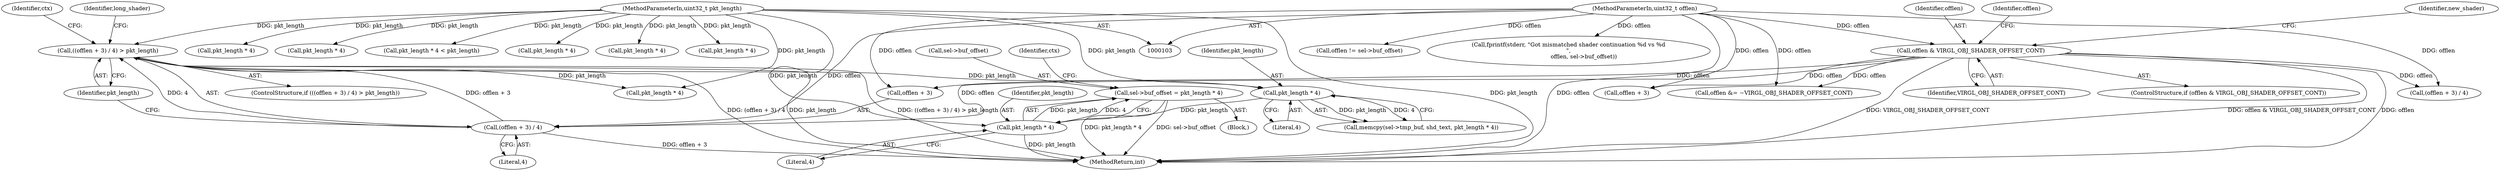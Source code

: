 digraph "0_virglrenderer_93761787b29f37fa627dea9082cdfc1a1ec608d6@pointer" {
"1000238" [label="(Call,sel->buf_offset = pkt_length * 4)"];
"1000242" [label="(Call,pkt_length * 4)"];
"1000235" [label="(Call,pkt_length * 4)"];
"1000146" [label="(Call,((offlen + 3) / 4) > pkt_length)"];
"1000147" [label="(Call,(offlen + 3) / 4)"];
"1000138" [label="(Call,offlen & VIRGL_OBJ_SHADER_OFFSET_CONT)"];
"1000108" [label="(MethodParameterIn,uint32_t offlen)"];
"1000111" [label="(MethodParameterIn,uint32_t pkt_length)"];
"1000111" [label="(MethodParameterIn,uint32_t pkt_length)"];
"1000249" [label="(Identifier,ctx)"];
"1000235" [label="(Call,pkt_length * 4)"];
"1000244" [label="(Literal,4)"];
"1000238" [label="(Call,sel->buf_offset = pkt_length * 4)"];
"1000145" [label="(ControlStructure,if (((offlen + 3) / 4) > pkt_length))"];
"1000142" [label="(Identifier,new_shader)"];
"1000206" [label="(Call,(offlen + 3) / 4)"];
"1000237" [label="(Literal,4)"];
"1000154" [label="(Identifier,long_shader)"];
"1000355" [label="(Call,pkt_length * 4)"];
"1000306" [label="(Call,pkt_length * 4)"];
"1000481" [label="(MethodReturn,int)"];
"1000152" [label="(Identifier,pkt_length)"];
"1000200" [label="(Block,)"];
"1000147" [label="(Call,(offlen + 3) / 4)"];
"1000341" [label="(Call,pkt_length * 4)"];
"1000243" [label="(Identifier,pkt_length)"];
"1000242" [label="(Call,pkt_length * 4)"];
"1000138" [label="(Call,offlen & VIRGL_OBJ_SHADER_OFFSET_CONT)"];
"1000230" [label="(Call,memcpy(sel->tmp_buf, shd_text, pkt_length * 4))"];
"1000282" [label="(Call,offlen &= ~VIRGL_OBJ_SHADER_OFFSET_CONT)"];
"1000151" [label="(Literal,4)"];
"1000140" [label="(Identifier,VIRGL_OBJ_SHADER_OFFSET_CONT)"];
"1000139" [label="(Identifier,offlen)"];
"1000137" [label="(ControlStructure,if (offlen & VIRGL_OBJ_SHADER_OFFSET_CONT))"];
"1000207" [label="(Call,offlen + 3)"];
"1000286" [label="(Call,offlen != sel->buf_offset)"];
"1000108" [label="(MethodParameterIn,uint32_t offlen)"];
"1000148" [label="(Call,offlen + 3)"];
"1000313" [label="(Call,pkt_length * 4)"];
"1000292" [label="(Call,fprintf(stderr, \"Got mismatched shader continuation %d vs %d\n\",\n                 offlen, sel->buf_offset))"];
"1000319" [label="(Call,pkt_length * 4)"];
"1000305" [label="(Call,pkt_length * 4 < pkt_length)"];
"1000146" [label="(Call,((offlen + 3) / 4) > pkt_length)"];
"1000236" [label="(Identifier,pkt_length)"];
"1000149" [label="(Identifier,offlen)"];
"1000324" [label="(Call,pkt_length * 4)"];
"1000160" [label="(Identifier,ctx)"];
"1000239" [label="(Call,sel->buf_offset)"];
"1000238" -> "1000200"  [label="AST: "];
"1000238" -> "1000242"  [label="CFG: "];
"1000239" -> "1000238"  [label="AST: "];
"1000242" -> "1000238"  [label="AST: "];
"1000249" -> "1000238"  [label="CFG: "];
"1000238" -> "1000481"  [label="DDG: sel->buf_offset"];
"1000238" -> "1000481"  [label="DDG: pkt_length * 4"];
"1000242" -> "1000238"  [label="DDG: pkt_length"];
"1000242" -> "1000238"  [label="DDG: 4"];
"1000242" -> "1000244"  [label="CFG: "];
"1000243" -> "1000242"  [label="AST: "];
"1000244" -> "1000242"  [label="AST: "];
"1000242" -> "1000481"  [label="DDG: pkt_length"];
"1000235" -> "1000242"  [label="DDG: pkt_length"];
"1000111" -> "1000242"  [label="DDG: pkt_length"];
"1000235" -> "1000230"  [label="AST: "];
"1000235" -> "1000237"  [label="CFG: "];
"1000236" -> "1000235"  [label="AST: "];
"1000237" -> "1000235"  [label="AST: "];
"1000230" -> "1000235"  [label="CFG: "];
"1000235" -> "1000230"  [label="DDG: pkt_length"];
"1000235" -> "1000230"  [label="DDG: 4"];
"1000146" -> "1000235"  [label="DDG: pkt_length"];
"1000111" -> "1000235"  [label="DDG: pkt_length"];
"1000146" -> "1000145"  [label="AST: "];
"1000146" -> "1000152"  [label="CFG: "];
"1000147" -> "1000146"  [label="AST: "];
"1000152" -> "1000146"  [label="AST: "];
"1000154" -> "1000146"  [label="CFG: "];
"1000160" -> "1000146"  [label="CFG: "];
"1000146" -> "1000481"  [label="DDG: pkt_length"];
"1000146" -> "1000481"  [label="DDG: ((offlen + 3) / 4) > pkt_length"];
"1000146" -> "1000481"  [label="DDG: (offlen + 3) / 4"];
"1000147" -> "1000146"  [label="DDG: offlen + 3"];
"1000147" -> "1000146"  [label="DDG: 4"];
"1000111" -> "1000146"  [label="DDG: pkt_length"];
"1000146" -> "1000306"  [label="DDG: pkt_length"];
"1000147" -> "1000151"  [label="CFG: "];
"1000148" -> "1000147"  [label="AST: "];
"1000151" -> "1000147"  [label="AST: "];
"1000152" -> "1000147"  [label="CFG: "];
"1000147" -> "1000481"  [label="DDG: offlen + 3"];
"1000138" -> "1000147"  [label="DDG: offlen"];
"1000108" -> "1000147"  [label="DDG: offlen"];
"1000138" -> "1000137"  [label="AST: "];
"1000138" -> "1000140"  [label="CFG: "];
"1000139" -> "1000138"  [label="AST: "];
"1000140" -> "1000138"  [label="AST: "];
"1000142" -> "1000138"  [label="CFG: "];
"1000149" -> "1000138"  [label="CFG: "];
"1000138" -> "1000481"  [label="DDG: offlen"];
"1000138" -> "1000481"  [label="DDG: VIRGL_OBJ_SHADER_OFFSET_CONT"];
"1000138" -> "1000481"  [label="DDG: offlen & VIRGL_OBJ_SHADER_OFFSET_CONT"];
"1000108" -> "1000138"  [label="DDG: offlen"];
"1000138" -> "1000148"  [label="DDG: offlen"];
"1000138" -> "1000206"  [label="DDG: offlen"];
"1000138" -> "1000207"  [label="DDG: offlen"];
"1000138" -> "1000282"  [label="DDG: offlen"];
"1000108" -> "1000103"  [label="AST: "];
"1000108" -> "1000481"  [label="DDG: offlen"];
"1000108" -> "1000148"  [label="DDG: offlen"];
"1000108" -> "1000206"  [label="DDG: offlen"];
"1000108" -> "1000207"  [label="DDG: offlen"];
"1000108" -> "1000282"  [label="DDG: offlen"];
"1000108" -> "1000286"  [label="DDG: offlen"];
"1000108" -> "1000292"  [label="DDG: offlen"];
"1000111" -> "1000103"  [label="AST: "];
"1000111" -> "1000481"  [label="DDG: pkt_length"];
"1000111" -> "1000306"  [label="DDG: pkt_length"];
"1000111" -> "1000305"  [label="DDG: pkt_length"];
"1000111" -> "1000313"  [label="DDG: pkt_length"];
"1000111" -> "1000319"  [label="DDG: pkt_length"];
"1000111" -> "1000324"  [label="DDG: pkt_length"];
"1000111" -> "1000341"  [label="DDG: pkt_length"];
"1000111" -> "1000355"  [label="DDG: pkt_length"];
}
